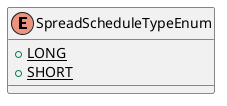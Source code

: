 @startuml

    enum SpreadScheduleTypeEnum [[SpreadScheduleTypeEnum.html]] {
        {static} +LONG
        {static} +SHORT
    }

@enduml
